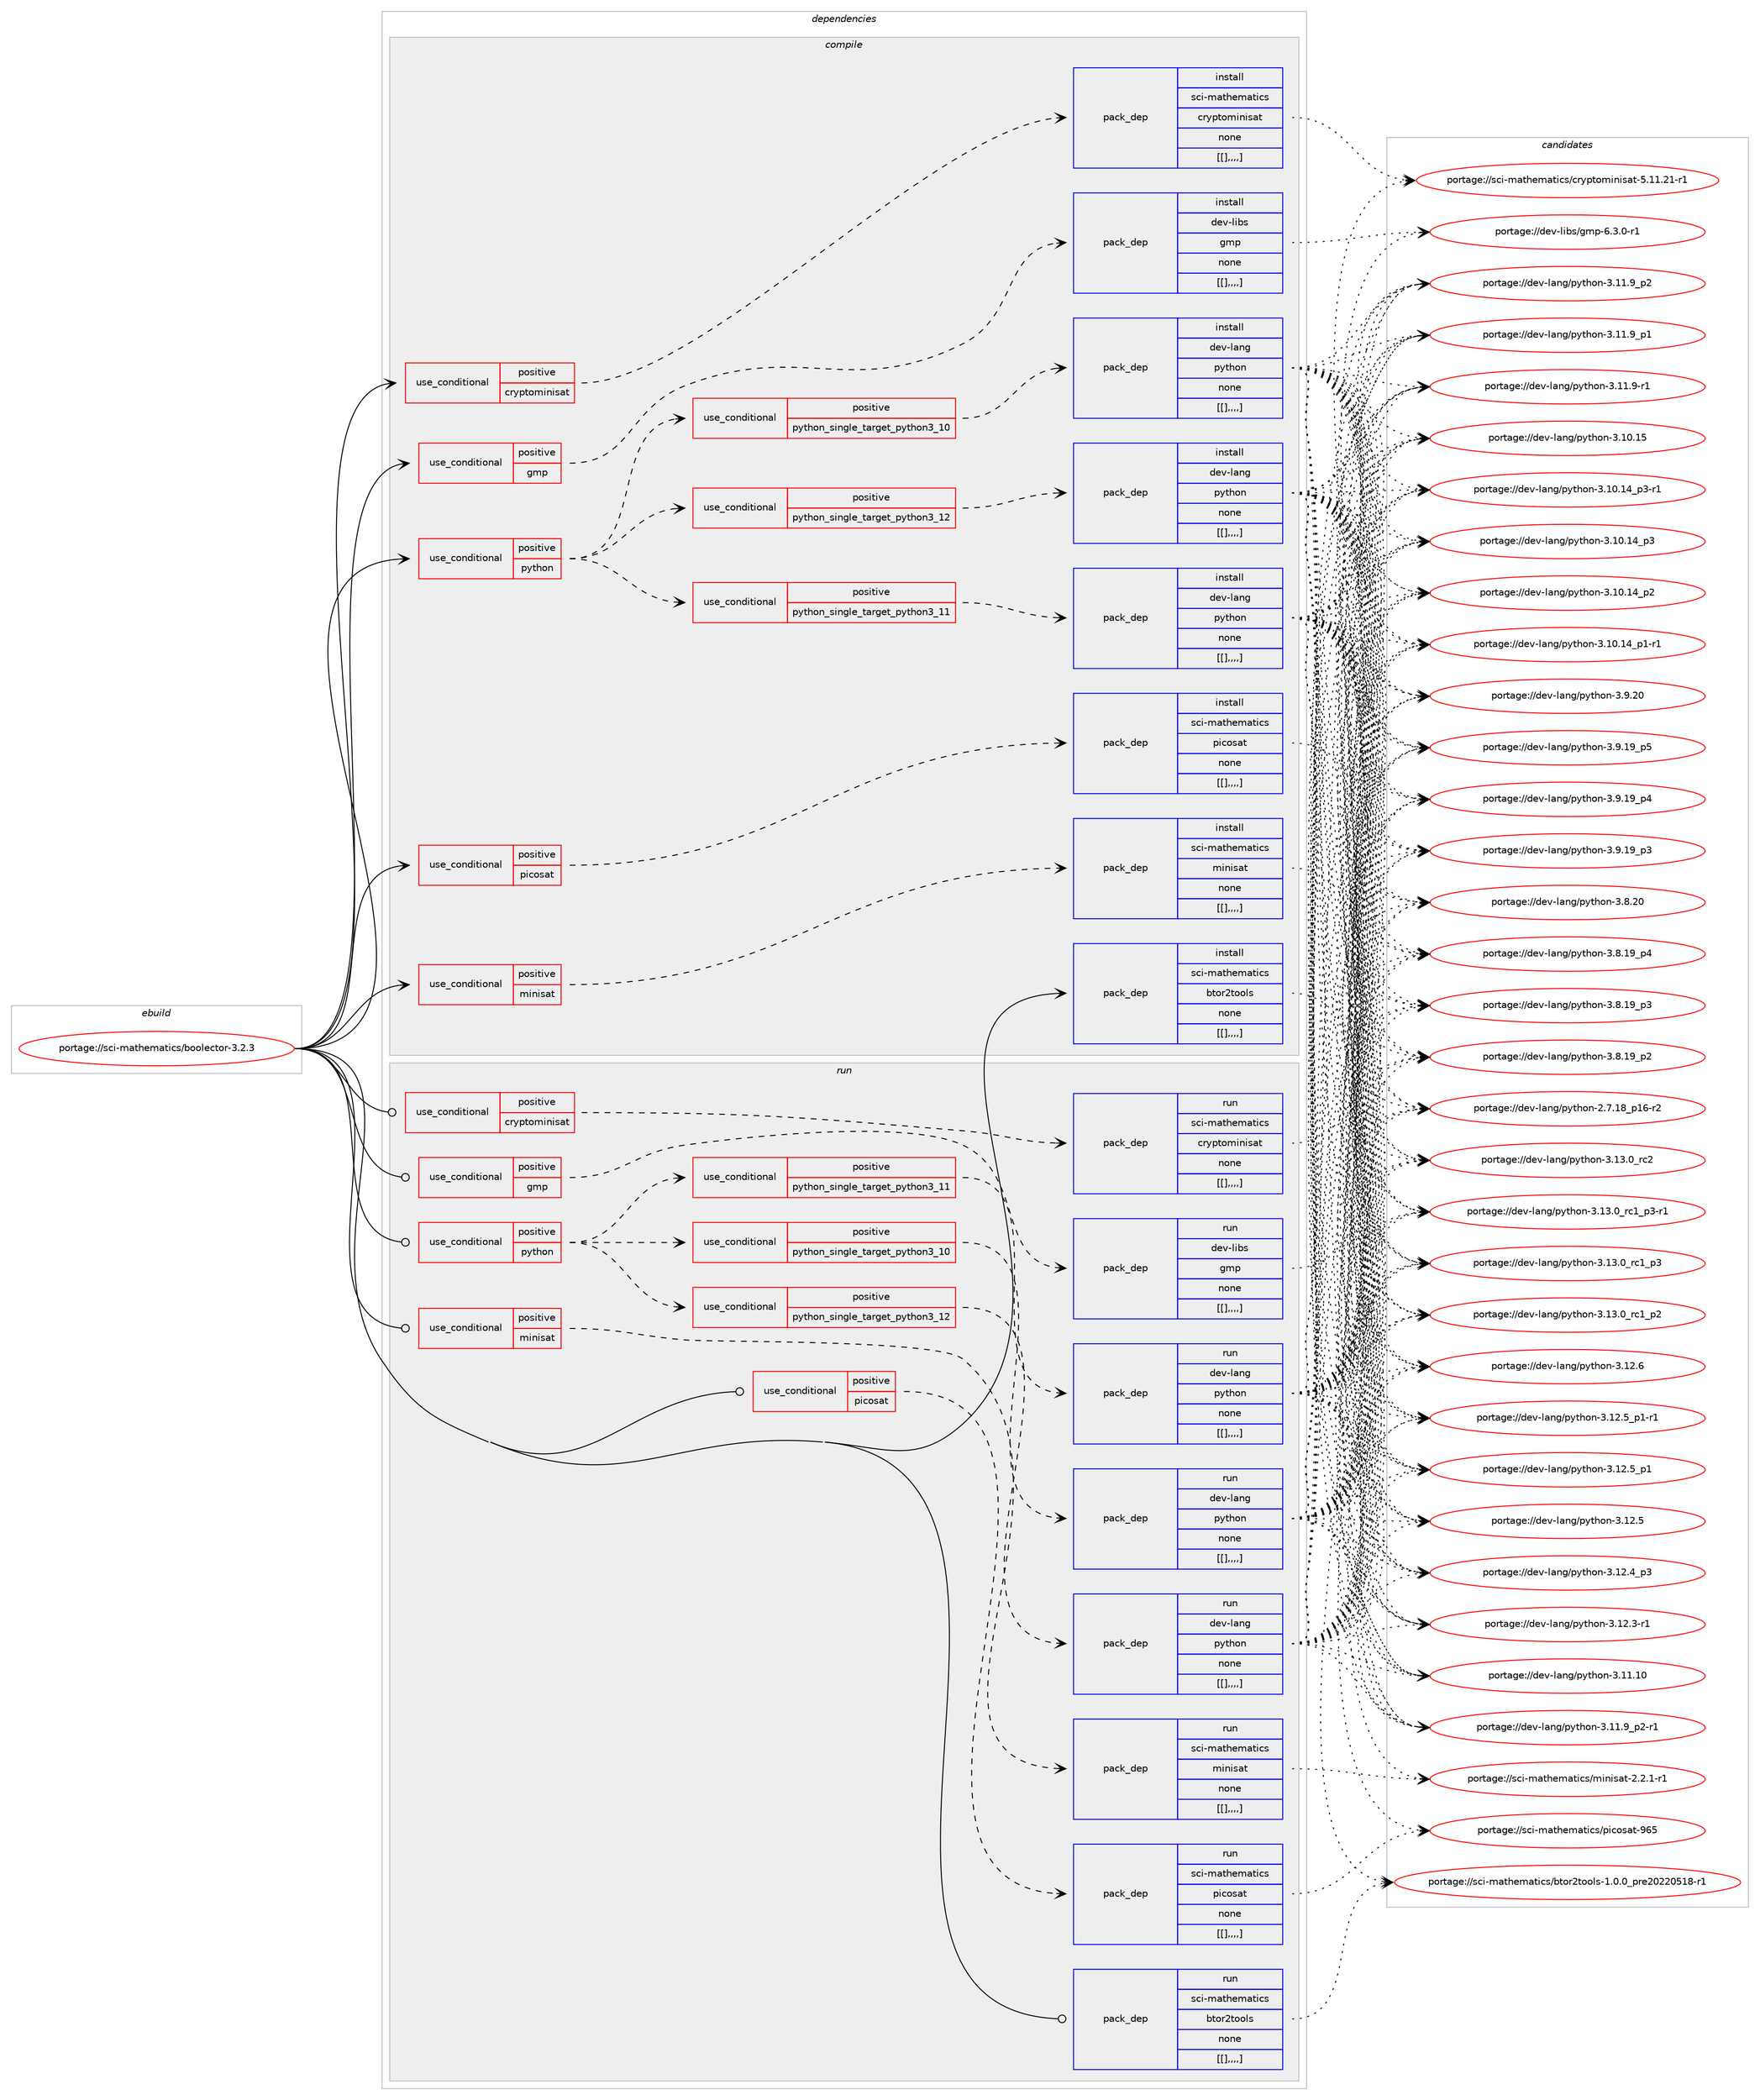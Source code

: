 digraph prolog {

# *************
# Graph options
# *************

newrank=true;
concentrate=true;
compound=true;
graph [rankdir=LR,fontname=Helvetica,fontsize=10,ranksep=1.5];#, ranksep=2.5, nodesep=0.2];
edge  [arrowhead=vee];
node  [fontname=Helvetica,fontsize=10];

# **********
# The ebuild
# **********

subgraph cluster_leftcol {
color=gray;
label=<<i>ebuild</i>>;
id [label="portage://sci-mathematics/boolector-3.2.3", color=red, width=4, href="../sci-mathematics/boolector-3.2.3.svg"];
}

# ****************
# The dependencies
# ****************

subgraph cluster_midcol {
color=gray;
label=<<i>dependencies</i>>;
subgraph cluster_compile {
fillcolor="#eeeeee";
style=filled;
label=<<i>compile</i>>;
subgraph cond112035 {
dependency423517 [label=<<TABLE BORDER="0" CELLBORDER="1" CELLSPACING="0" CELLPADDING="4"><TR><TD ROWSPAN="3" CELLPADDING="10">use_conditional</TD></TR><TR><TD>positive</TD></TR><TR><TD>cryptominisat</TD></TR></TABLE>>, shape=none, color=red];
subgraph pack308474 {
dependency423518 [label=<<TABLE BORDER="0" CELLBORDER="1" CELLSPACING="0" CELLPADDING="4" WIDTH="220"><TR><TD ROWSPAN="6" CELLPADDING="30">pack_dep</TD></TR><TR><TD WIDTH="110">install</TD></TR><TR><TD>sci-mathematics</TD></TR><TR><TD>cryptominisat</TD></TR><TR><TD>none</TD></TR><TR><TD>[[],,,,]</TD></TR></TABLE>>, shape=none, color=blue];
}
dependency423517:e -> dependency423518:w [weight=20,style="dashed",arrowhead="vee"];
}
id:e -> dependency423517:w [weight=20,style="solid",arrowhead="vee"];
subgraph cond112036 {
dependency423519 [label=<<TABLE BORDER="0" CELLBORDER="1" CELLSPACING="0" CELLPADDING="4"><TR><TD ROWSPAN="3" CELLPADDING="10">use_conditional</TD></TR><TR><TD>positive</TD></TR><TR><TD>gmp</TD></TR></TABLE>>, shape=none, color=red];
subgraph pack308475 {
dependency423520 [label=<<TABLE BORDER="0" CELLBORDER="1" CELLSPACING="0" CELLPADDING="4" WIDTH="220"><TR><TD ROWSPAN="6" CELLPADDING="30">pack_dep</TD></TR><TR><TD WIDTH="110">install</TD></TR><TR><TD>dev-libs</TD></TR><TR><TD>gmp</TD></TR><TR><TD>none</TD></TR><TR><TD>[[],,,,]</TD></TR></TABLE>>, shape=none, color=blue];
}
dependency423519:e -> dependency423520:w [weight=20,style="dashed",arrowhead="vee"];
}
id:e -> dependency423519:w [weight=20,style="solid",arrowhead="vee"];
subgraph cond112037 {
dependency423521 [label=<<TABLE BORDER="0" CELLBORDER="1" CELLSPACING="0" CELLPADDING="4"><TR><TD ROWSPAN="3" CELLPADDING="10">use_conditional</TD></TR><TR><TD>positive</TD></TR><TR><TD>minisat</TD></TR></TABLE>>, shape=none, color=red];
subgraph pack308476 {
dependency423522 [label=<<TABLE BORDER="0" CELLBORDER="1" CELLSPACING="0" CELLPADDING="4" WIDTH="220"><TR><TD ROWSPAN="6" CELLPADDING="30">pack_dep</TD></TR><TR><TD WIDTH="110">install</TD></TR><TR><TD>sci-mathematics</TD></TR><TR><TD>minisat</TD></TR><TR><TD>none</TD></TR><TR><TD>[[],,,,]</TD></TR></TABLE>>, shape=none, color=blue];
}
dependency423521:e -> dependency423522:w [weight=20,style="dashed",arrowhead="vee"];
}
id:e -> dependency423521:w [weight=20,style="solid",arrowhead="vee"];
subgraph cond112038 {
dependency423523 [label=<<TABLE BORDER="0" CELLBORDER="1" CELLSPACING="0" CELLPADDING="4"><TR><TD ROWSPAN="3" CELLPADDING="10">use_conditional</TD></TR><TR><TD>positive</TD></TR><TR><TD>picosat</TD></TR></TABLE>>, shape=none, color=red];
subgraph pack308477 {
dependency423524 [label=<<TABLE BORDER="0" CELLBORDER="1" CELLSPACING="0" CELLPADDING="4" WIDTH="220"><TR><TD ROWSPAN="6" CELLPADDING="30">pack_dep</TD></TR><TR><TD WIDTH="110">install</TD></TR><TR><TD>sci-mathematics</TD></TR><TR><TD>picosat</TD></TR><TR><TD>none</TD></TR><TR><TD>[[],,,,]</TD></TR></TABLE>>, shape=none, color=blue];
}
dependency423523:e -> dependency423524:w [weight=20,style="dashed",arrowhead="vee"];
}
id:e -> dependency423523:w [weight=20,style="solid",arrowhead="vee"];
subgraph cond112039 {
dependency423525 [label=<<TABLE BORDER="0" CELLBORDER="1" CELLSPACING="0" CELLPADDING="4"><TR><TD ROWSPAN="3" CELLPADDING="10">use_conditional</TD></TR><TR><TD>positive</TD></TR><TR><TD>python</TD></TR></TABLE>>, shape=none, color=red];
subgraph cond112040 {
dependency423526 [label=<<TABLE BORDER="0" CELLBORDER="1" CELLSPACING="0" CELLPADDING="4"><TR><TD ROWSPAN="3" CELLPADDING="10">use_conditional</TD></TR><TR><TD>positive</TD></TR><TR><TD>python_single_target_python3_10</TD></TR></TABLE>>, shape=none, color=red];
subgraph pack308478 {
dependency423527 [label=<<TABLE BORDER="0" CELLBORDER="1" CELLSPACING="0" CELLPADDING="4" WIDTH="220"><TR><TD ROWSPAN="6" CELLPADDING="30">pack_dep</TD></TR><TR><TD WIDTH="110">install</TD></TR><TR><TD>dev-lang</TD></TR><TR><TD>python</TD></TR><TR><TD>none</TD></TR><TR><TD>[[],,,,]</TD></TR></TABLE>>, shape=none, color=blue];
}
dependency423526:e -> dependency423527:w [weight=20,style="dashed",arrowhead="vee"];
}
dependency423525:e -> dependency423526:w [weight=20,style="dashed",arrowhead="vee"];
subgraph cond112041 {
dependency423528 [label=<<TABLE BORDER="0" CELLBORDER="1" CELLSPACING="0" CELLPADDING="4"><TR><TD ROWSPAN="3" CELLPADDING="10">use_conditional</TD></TR><TR><TD>positive</TD></TR><TR><TD>python_single_target_python3_11</TD></TR></TABLE>>, shape=none, color=red];
subgraph pack308479 {
dependency423529 [label=<<TABLE BORDER="0" CELLBORDER="1" CELLSPACING="0" CELLPADDING="4" WIDTH="220"><TR><TD ROWSPAN="6" CELLPADDING="30">pack_dep</TD></TR><TR><TD WIDTH="110">install</TD></TR><TR><TD>dev-lang</TD></TR><TR><TD>python</TD></TR><TR><TD>none</TD></TR><TR><TD>[[],,,,]</TD></TR></TABLE>>, shape=none, color=blue];
}
dependency423528:e -> dependency423529:w [weight=20,style="dashed",arrowhead="vee"];
}
dependency423525:e -> dependency423528:w [weight=20,style="dashed",arrowhead="vee"];
subgraph cond112042 {
dependency423530 [label=<<TABLE BORDER="0" CELLBORDER="1" CELLSPACING="0" CELLPADDING="4"><TR><TD ROWSPAN="3" CELLPADDING="10">use_conditional</TD></TR><TR><TD>positive</TD></TR><TR><TD>python_single_target_python3_12</TD></TR></TABLE>>, shape=none, color=red];
subgraph pack308480 {
dependency423531 [label=<<TABLE BORDER="0" CELLBORDER="1" CELLSPACING="0" CELLPADDING="4" WIDTH="220"><TR><TD ROWSPAN="6" CELLPADDING="30">pack_dep</TD></TR><TR><TD WIDTH="110">install</TD></TR><TR><TD>dev-lang</TD></TR><TR><TD>python</TD></TR><TR><TD>none</TD></TR><TR><TD>[[],,,,]</TD></TR></TABLE>>, shape=none, color=blue];
}
dependency423530:e -> dependency423531:w [weight=20,style="dashed",arrowhead="vee"];
}
dependency423525:e -> dependency423530:w [weight=20,style="dashed",arrowhead="vee"];
}
id:e -> dependency423525:w [weight=20,style="solid",arrowhead="vee"];
subgraph pack308481 {
dependency423532 [label=<<TABLE BORDER="0" CELLBORDER="1" CELLSPACING="0" CELLPADDING="4" WIDTH="220"><TR><TD ROWSPAN="6" CELLPADDING="30">pack_dep</TD></TR><TR><TD WIDTH="110">install</TD></TR><TR><TD>sci-mathematics</TD></TR><TR><TD>btor2tools</TD></TR><TR><TD>none</TD></TR><TR><TD>[[],,,,]</TD></TR></TABLE>>, shape=none, color=blue];
}
id:e -> dependency423532:w [weight=20,style="solid",arrowhead="vee"];
}
subgraph cluster_compileandrun {
fillcolor="#eeeeee";
style=filled;
label=<<i>compile and run</i>>;
}
subgraph cluster_run {
fillcolor="#eeeeee";
style=filled;
label=<<i>run</i>>;
subgraph cond112043 {
dependency423533 [label=<<TABLE BORDER="0" CELLBORDER="1" CELLSPACING="0" CELLPADDING="4"><TR><TD ROWSPAN="3" CELLPADDING="10">use_conditional</TD></TR><TR><TD>positive</TD></TR><TR><TD>cryptominisat</TD></TR></TABLE>>, shape=none, color=red];
subgraph pack308482 {
dependency423534 [label=<<TABLE BORDER="0" CELLBORDER="1" CELLSPACING="0" CELLPADDING="4" WIDTH="220"><TR><TD ROWSPAN="6" CELLPADDING="30">pack_dep</TD></TR><TR><TD WIDTH="110">run</TD></TR><TR><TD>sci-mathematics</TD></TR><TR><TD>cryptominisat</TD></TR><TR><TD>none</TD></TR><TR><TD>[[],,,,]</TD></TR></TABLE>>, shape=none, color=blue];
}
dependency423533:e -> dependency423534:w [weight=20,style="dashed",arrowhead="vee"];
}
id:e -> dependency423533:w [weight=20,style="solid",arrowhead="odot"];
subgraph cond112044 {
dependency423535 [label=<<TABLE BORDER="0" CELLBORDER="1" CELLSPACING="0" CELLPADDING="4"><TR><TD ROWSPAN="3" CELLPADDING="10">use_conditional</TD></TR><TR><TD>positive</TD></TR><TR><TD>gmp</TD></TR></TABLE>>, shape=none, color=red];
subgraph pack308483 {
dependency423536 [label=<<TABLE BORDER="0" CELLBORDER="1" CELLSPACING="0" CELLPADDING="4" WIDTH="220"><TR><TD ROWSPAN="6" CELLPADDING="30">pack_dep</TD></TR><TR><TD WIDTH="110">run</TD></TR><TR><TD>dev-libs</TD></TR><TR><TD>gmp</TD></TR><TR><TD>none</TD></TR><TR><TD>[[],,,,]</TD></TR></TABLE>>, shape=none, color=blue];
}
dependency423535:e -> dependency423536:w [weight=20,style="dashed",arrowhead="vee"];
}
id:e -> dependency423535:w [weight=20,style="solid",arrowhead="odot"];
subgraph cond112045 {
dependency423537 [label=<<TABLE BORDER="0" CELLBORDER="1" CELLSPACING="0" CELLPADDING="4"><TR><TD ROWSPAN="3" CELLPADDING="10">use_conditional</TD></TR><TR><TD>positive</TD></TR><TR><TD>minisat</TD></TR></TABLE>>, shape=none, color=red];
subgraph pack308484 {
dependency423538 [label=<<TABLE BORDER="0" CELLBORDER="1" CELLSPACING="0" CELLPADDING="4" WIDTH="220"><TR><TD ROWSPAN="6" CELLPADDING="30">pack_dep</TD></TR><TR><TD WIDTH="110">run</TD></TR><TR><TD>sci-mathematics</TD></TR><TR><TD>minisat</TD></TR><TR><TD>none</TD></TR><TR><TD>[[],,,,]</TD></TR></TABLE>>, shape=none, color=blue];
}
dependency423537:e -> dependency423538:w [weight=20,style="dashed",arrowhead="vee"];
}
id:e -> dependency423537:w [weight=20,style="solid",arrowhead="odot"];
subgraph cond112046 {
dependency423539 [label=<<TABLE BORDER="0" CELLBORDER="1" CELLSPACING="0" CELLPADDING="4"><TR><TD ROWSPAN="3" CELLPADDING="10">use_conditional</TD></TR><TR><TD>positive</TD></TR><TR><TD>picosat</TD></TR></TABLE>>, shape=none, color=red];
subgraph pack308485 {
dependency423540 [label=<<TABLE BORDER="0" CELLBORDER="1" CELLSPACING="0" CELLPADDING="4" WIDTH="220"><TR><TD ROWSPAN="6" CELLPADDING="30">pack_dep</TD></TR><TR><TD WIDTH="110">run</TD></TR><TR><TD>sci-mathematics</TD></TR><TR><TD>picosat</TD></TR><TR><TD>none</TD></TR><TR><TD>[[],,,,]</TD></TR></TABLE>>, shape=none, color=blue];
}
dependency423539:e -> dependency423540:w [weight=20,style="dashed",arrowhead="vee"];
}
id:e -> dependency423539:w [weight=20,style="solid",arrowhead="odot"];
subgraph cond112047 {
dependency423541 [label=<<TABLE BORDER="0" CELLBORDER="1" CELLSPACING="0" CELLPADDING="4"><TR><TD ROWSPAN="3" CELLPADDING="10">use_conditional</TD></TR><TR><TD>positive</TD></TR><TR><TD>python</TD></TR></TABLE>>, shape=none, color=red];
subgraph cond112048 {
dependency423542 [label=<<TABLE BORDER="0" CELLBORDER="1" CELLSPACING="0" CELLPADDING="4"><TR><TD ROWSPAN="3" CELLPADDING="10">use_conditional</TD></TR><TR><TD>positive</TD></TR><TR><TD>python_single_target_python3_10</TD></TR></TABLE>>, shape=none, color=red];
subgraph pack308486 {
dependency423543 [label=<<TABLE BORDER="0" CELLBORDER="1" CELLSPACING="0" CELLPADDING="4" WIDTH="220"><TR><TD ROWSPAN="6" CELLPADDING="30">pack_dep</TD></TR><TR><TD WIDTH="110">run</TD></TR><TR><TD>dev-lang</TD></TR><TR><TD>python</TD></TR><TR><TD>none</TD></TR><TR><TD>[[],,,,]</TD></TR></TABLE>>, shape=none, color=blue];
}
dependency423542:e -> dependency423543:w [weight=20,style="dashed",arrowhead="vee"];
}
dependency423541:e -> dependency423542:w [weight=20,style="dashed",arrowhead="vee"];
subgraph cond112049 {
dependency423544 [label=<<TABLE BORDER="0" CELLBORDER="1" CELLSPACING="0" CELLPADDING="4"><TR><TD ROWSPAN="3" CELLPADDING="10">use_conditional</TD></TR><TR><TD>positive</TD></TR><TR><TD>python_single_target_python3_11</TD></TR></TABLE>>, shape=none, color=red];
subgraph pack308487 {
dependency423545 [label=<<TABLE BORDER="0" CELLBORDER="1" CELLSPACING="0" CELLPADDING="4" WIDTH="220"><TR><TD ROWSPAN="6" CELLPADDING="30">pack_dep</TD></TR><TR><TD WIDTH="110">run</TD></TR><TR><TD>dev-lang</TD></TR><TR><TD>python</TD></TR><TR><TD>none</TD></TR><TR><TD>[[],,,,]</TD></TR></TABLE>>, shape=none, color=blue];
}
dependency423544:e -> dependency423545:w [weight=20,style="dashed",arrowhead="vee"];
}
dependency423541:e -> dependency423544:w [weight=20,style="dashed",arrowhead="vee"];
subgraph cond112050 {
dependency423546 [label=<<TABLE BORDER="0" CELLBORDER="1" CELLSPACING="0" CELLPADDING="4"><TR><TD ROWSPAN="3" CELLPADDING="10">use_conditional</TD></TR><TR><TD>positive</TD></TR><TR><TD>python_single_target_python3_12</TD></TR></TABLE>>, shape=none, color=red];
subgraph pack308488 {
dependency423547 [label=<<TABLE BORDER="0" CELLBORDER="1" CELLSPACING="0" CELLPADDING="4" WIDTH="220"><TR><TD ROWSPAN="6" CELLPADDING="30">pack_dep</TD></TR><TR><TD WIDTH="110">run</TD></TR><TR><TD>dev-lang</TD></TR><TR><TD>python</TD></TR><TR><TD>none</TD></TR><TR><TD>[[],,,,]</TD></TR></TABLE>>, shape=none, color=blue];
}
dependency423546:e -> dependency423547:w [weight=20,style="dashed",arrowhead="vee"];
}
dependency423541:e -> dependency423546:w [weight=20,style="dashed",arrowhead="vee"];
}
id:e -> dependency423541:w [weight=20,style="solid",arrowhead="odot"];
subgraph pack308489 {
dependency423548 [label=<<TABLE BORDER="0" CELLBORDER="1" CELLSPACING="0" CELLPADDING="4" WIDTH="220"><TR><TD ROWSPAN="6" CELLPADDING="30">pack_dep</TD></TR><TR><TD WIDTH="110">run</TD></TR><TR><TD>sci-mathematics</TD></TR><TR><TD>btor2tools</TD></TR><TR><TD>none</TD></TR><TR><TD>[[],,,,]</TD></TR></TABLE>>, shape=none, color=blue];
}
id:e -> dependency423548:w [weight=20,style="solid",arrowhead="odot"];
}
}

# **************
# The candidates
# **************

subgraph cluster_choices {
rank=same;
color=gray;
label=<<i>candidates</i>>;

subgraph choice308474 {
color=black;
nodesep=1;
choice115991054510997116104101109971161059911547991141211121161111091051101051159711645534649494650494511449 [label="portage://sci-mathematics/cryptominisat-5.11.21-r1", color=red, width=4,href="../sci-mathematics/cryptominisat-5.11.21-r1.svg"];
dependency423518:e -> choice115991054510997116104101109971161059911547991141211121161111091051101051159711645534649494650494511449:w [style=dotted,weight="100"];
}
subgraph choice308475 {
color=black;
nodesep=1;
choice1001011184510810598115471031091124554465146484511449 [label="portage://dev-libs/gmp-6.3.0-r1", color=red, width=4,href="../dev-libs/gmp-6.3.0-r1.svg"];
dependency423520:e -> choice1001011184510810598115471031091124554465146484511449:w [style=dotted,weight="100"];
}
subgraph choice308476 {
color=black;
nodesep=1;
choice115991054510997116104101109971161059911547109105110105115971164550465046494511449 [label="portage://sci-mathematics/minisat-2.2.1-r1", color=red, width=4,href="../sci-mathematics/minisat-2.2.1-r1.svg"];
dependency423522:e -> choice115991054510997116104101109971161059911547109105110105115971164550465046494511449:w [style=dotted,weight="100"];
}
subgraph choice308477 {
color=black;
nodesep=1;
choice115991054510997116104101109971161059911547112105991111159711645575453 [label="portage://sci-mathematics/picosat-965", color=red, width=4,href="../sci-mathematics/picosat-965.svg"];
dependency423524:e -> choice115991054510997116104101109971161059911547112105991111159711645575453:w [style=dotted,weight="100"];
}
subgraph choice308478 {
color=black;
nodesep=1;
choice10010111845108971101034711212111610411111045514649514648951149950 [label="portage://dev-lang/python-3.13.0_rc2", color=red, width=4,href="../dev-lang/python-3.13.0_rc2.svg"];
choice1001011184510897110103471121211161041111104551464951464895114994995112514511449 [label="portage://dev-lang/python-3.13.0_rc1_p3-r1", color=red, width=4,href="../dev-lang/python-3.13.0_rc1_p3-r1.svg"];
choice100101118451089711010347112121116104111110455146495146489511499499511251 [label="portage://dev-lang/python-3.13.0_rc1_p3", color=red, width=4,href="../dev-lang/python-3.13.0_rc1_p3.svg"];
choice100101118451089711010347112121116104111110455146495146489511499499511250 [label="portage://dev-lang/python-3.13.0_rc1_p2", color=red, width=4,href="../dev-lang/python-3.13.0_rc1_p2.svg"];
choice10010111845108971101034711212111610411111045514649504654 [label="portage://dev-lang/python-3.12.6", color=red, width=4,href="../dev-lang/python-3.12.6.svg"];
choice1001011184510897110103471121211161041111104551464950465395112494511449 [label="portage://dev-lang/python-3.12.5_p1-r1", color=red, width=4,href="../dev-lang/python-3.12.5_p1-r1.svg"];
choice100101118451089711010347112121116104111110455146495046539511249 [label="portage://dev-lang/python-3.12.5_p1", color=red, width=4,href="../dev-lang/python-3.12.5_p1.svg"];
choice10010111845108971101034711212111610411111045514649504653 [label="portage://dev-lang/python-3.12.5", color=red, width=4,href="../dev-lang/python-3.12.5.svg"];
choice100101118451089711010347112121116104111110455146495046529511251 [label="portage://dev-lang/python-3.12.4_p3", color=red, width=4,href="../dev-lang/python-3.12.4_p3.svg"];
choice100101118451089711010347112121116104111110455146495046514511449 [label="portage://dev-lang/python-3.12.3-r1", color=red, width=4,href="../dev-lang/python-3.12.3-r1.svg"];
choice1001011184510897110103471121211161041111104551464949464948 [label="portage://dev-lang/python-3.11.10", color=red, width=4,href="../dev-lang/python-3.11.10.svg"];
choice1001011184510897110103471121211161041111104551464949465795112504511449 [label="portage://dev-lang/python-3.11.9_p2-r1", color=red, width=4,href="../dev-lang/python-3.11.9_p2-r1.svg"];
choice100101118451089711010347112121116104111110455146494946579511250 [label="portage://dev-lang/python-3.11.9_p2", color=red, width=4,href="../dev-lang/python-3.11.9_p2.svg"];
choice100101118451089711010347112121116104111110455146494946579511249 [label="portage://dev-lang/python-3.11.9_p1", color=red, width=4,href="../dev-lang/python-3.11.9_p1.svg"];
choice100101118451089711010347112121116104111110455146494946574511449 [label="portage://dev-lang/python-3.11.9-r1", color=red, width=4,href="../dev-lang/python-3.11.9-r1.svg"];
choice1001011184510897110103471121211161041111104551464948464953 [label="portage://dev-lang/python-3.10.15", color=red, width=4,href="../dev-lang/python-3.10.15.svg"];
choice100101118451089711010347112121116104111110455146494846495295112514511449 [label="portage://dev-lang/python-3.10.14_p3-r1", color=red, width=4,href="../dev-lang/python-3.10.14_p3-r1.svg"];
choice10010111845108971101034711212111610411111045514649484649529511251 [label="portage://dev-lang/python-3.10.14_p3", color=red, width=4,href="../dev-lang/python-3.10.14_p3.svg"];
choice10010111845108971101034711212111610411111045514649484649529511250 [label="portage://dev-lang/python-3.10.14_p2", color=red, width=4,href="../dev-lang/python-3.10.14_p2.svg"];
choice100101118451089711010347112121116104111110455146494846495295112494511449 [label="portage://dev-lang/python-3.10.14_p1-r1", color=red, width=4,href="../dev-lang/python-3.10.14_p1-r1.svg"];
choice10010111845108971101034711212111610411111045514657465048 [label="portage://dev-lang/python-3.9.20", color=red, width=4,href="../dev-lang/python-3.9.20.svg"];
choice100101118451089711010347112121116104111110455146574649579511253 [label="portage://dev-lang/python-3.9.19_p5", color=red, width=4,href="../dev-lang/python-3.9.19_p5.svg"];
choice100101118451089711010347112121116104111110455146574649579511252 [label="portage://dev-lang/python-3.9.19_p4", color=red, width=4,href="../dev-lang/python-3.9.19_p4.svg"];
choice100101118451089711010347112121116104111110455146574649579511251 [label="portage://dev-lang/python-3.9.19_p3", color=red, width=4,href="../dev-lang/python-3.9.19_p3.svg"];
choice10010111845108971101034711212111610411111045514656465048 [label="portage://dev-lang/python-3.8.20", color=red, width=4,href="../dev-lang/python-3.8.20.svg"];
choice100101118451089711010347112121116104111110455146564649579511252 [label="portage://dev-lang/python-3.8.19_p4", color=red, width=4,href="../dev-lang/python-3.8.19_p4.svg"];
choice100101118451089711010347112121116104111110455146564649579511251 [label="portage://dev-lang/python-3.8.19_p3", color=red, width=4,href="../dev-lang/python-3.8.19_p3.svg"];
choice100101118451089711010347112121116104111110455146564649579511250 [label="portage://dev-lang/python-3.8.19_p2", color=red, width=4,href="../dev-lang/python-3.8.19_p2.svg"];
choice100101118451089711010347112121116104111110455046554649569511249544511450 [label="portage://dev-lang/python-2.7.18_p16-r2", color=red, width=4,href="../dev-lang/python-2.7.18_p16-r2.svg"];
dependency423527:e -> choice10010111845108971101034711212111610411111045514649514648951149950:w [style=dotted,weight="100"];
dependency423527:e -> choice1001011184510897110103471121211161041111104551464951464895114994995112514511449:w [style=dotted,weight="100"];
dependency423527:e -> choice100101118451089711010347112121116104111110455146495146489511499499511251:w [style=dotted,weight="100"];
dependency423527:e -> choice100101118451089711010347112121116104111110455146495146489511499499511250:w [style=dotted,weight="100"];
dependency423527:e -> choice10010111845108971101034711212111610411111045514649504654:w [style=dotted,weight="100"];
dependency423527:e -> choice1001011184510897110103471121211161041111104551464950465395112494511449:w [style=dotted,weight="100"];
dependency423527:e -> choice100101118451089711010347112121116104111110455146495046539511249:w [style=dotted,weight="100"];
dependency423527:e -> choice10010111845108971101034711212111610411111045514649504653:w [style=dotted,weight="100"];
dependency423527:e -> choice100101118451089711010347112121116104111110455146495046529511251:w [style=dotted,weight="100"];
dependency423527:e -> choice100101118451089711010347112121116104111110455146495046514511449:w [style=dotted,weight="100"];
dependency423527:e -> choice1001011184510897110103471121211161041111104551464949464948:w [style=dotted,weight="100"];
dependency423527:e -> choice1001011184510897110103471121211161041111104551464949465795112504511449:w [style=dotted,weight="100"];
dependency423527:e -> choice100101118451089711010347112121116104111110455146494946579511250:w [style=dotted,weight="100"];
dependency423527:e -> choice100101118451089711010347112121116104111110455146494946579511249:w [style=dotted,weight="100"];
dependency423527:e -> choice100101118451089711010347112121116104111110455146494946574511449:w [style=dotted,weight="100"];
dependency423527:e -> choice1001011184510897110103471121211161041111104551464948464953:w [style=dotted,weight="100"];
dependency423527:e -> choice100101118451089711010347112121116104111110455146494846495295112514511449:w [style=dotted,weight="100"];
dependency423527:e -> choice10010111845108971101034711212111610411111045514649484649529511251:w [style=dotted,weight="100"];
dependency423527:e -> choice10010111845108971101034711212111610411111045514649484649529511250:w [style=dotted,weight="100"];
dependency423527:e -> choice100101118451089711010347112121116104111110455146494846495295112494511449:w [style=dotted,weight="100"];
dependency423527:e -> choice10010111845108971101034711212111610411111045514657465048:w [style=dotted,weight="100"];
dependency423527:e -> choice100101118451089711010347112121116104111110455146574649579511253:w [style=dotted,weight="100"];
dependency423527:e -> choice100101118451089711010347112121116104111110455146574649579511252:w [style=dotted,weight="100"];
dependency423527:e -> choice100101118451089711010347112121116104111110455146574649579511251:w [style=dotted,weight="100"];
dependency423527:e -> choice10010111845108971101034711212111610411111045514656465048:w [style=dotted,weight="100"];
dependency423527:e -> choice100101118451089711010347112121116104111110455146564649579511252:w [style=dotted,weight="100"];
dependency423527:e -> choice100101118451089711010347112121116104111110455146564649579511251:w [style=dotted,weight="100"];
dependency423527:e -> choice100101118451089711010347112121116104111110455146564649579511250:w [style=dotted,weight="100"];
dependency423527:e -> choice100101118451089711010347112121116104111110455046554649569511249544511450:w [style=dotted,weight="100"];
}
subgraph choice308479 {
color=black;
nodesep=1;
choice10010111845108971101034711212111610411111045514649514648951149950 [label="portage://dev-lang/python-3.13.0_rc2", color=red, width=4,href="../dev-lang/python-3.13.0_rc2.svg"];
choice1001011184510897110103471121211161041111104551464951464895114994995112514511449 [label="portage://dev-lang/python-3.13.0_rc1_p3-r1", color=red, width=4,href="../dev-lang/python-3.13.0_rc1_p3-r1.svg"];
choice100101118451089711010347112121116104111110455146495146489511499499511251 [label="portage://dev-lang/python-3.13.0_rc1_p3", color=red, width=4,href="../dev-lang/python-3.13.0_rc1_p3.svg"];
choice100101118451089711010347112121116104111110455146495146489511499499511250 [label="portage://dev-lang/python-3.13.0_rc1_p2", color=red, width=4,href="../dev-lang/python-3.13.0_rc1_p2.svg"];
choice10010111845108971101034711212111610411111045514649504654 [label="portage://dev-lang/python-3.12.6", color=red, width=4,href="../dev-lang/python-3.12.6.svg"];
choice1001011184510897110103471121211161041111104551464950465395112494511449 [label="portage://dev-lang/python-3.12.5_p1-r1", color=red, width=4,href="../dev-lang/python-3.12.5_p1-r1.svg"];
choice100101118451089711010347112121116104111110455146495046539511249 [label="portage://dev-lang/python-3.12.5_p1", color=red, width=4,href="../dev-lang/python-3.12.5_p1.svg"];
choice10010111845108971101034711212111610411111045514649504653 [label="portage://dev-lang/python-3.12.5", color=red, width=4,href="../dev-lang/python-3.12.5.svg"];
choice100101118451089711010347112121116104111110455146495046529511251 [label="portage://dev-lang/python-3.12.4_p3", color=red, width=4,href="../dev-lang/python-3.12.4_p3.svg"];
choice100101118451089711010347112121116104111110455146495046514511449 [label="portage://dev-lang/python-3.12.3-r1", color=red, width=4,href="../dev-lang/python-3.12.3-r1.svg"];
choice1001011184510897110103471121211161041111104551464949464948 [label="portage://dev-lang/python-3.11.10", color=red, width=4,href="../dev-lang/python-3.11.10.svg"];
choice1001011184510897110103471121211161041111104551464949465795112504511449 [label="portage://dev-lang/python-3.11.9_p2-r1", color=red, width=4,href="../dev-lang/python-3.11.9_p2-r1.svg"];
choice100101118451089711010347112121116104111110455146494946579511250 [label="portage://dev-lang/python-3.11.9_p2", color=red, width=4,href="../dev-lang/python-3.11.9_p2.svg"];
choice100101118451089711010347112121116104111110455146494946579511249 [label="portage://dev-lang/python-3.11.9_p1", color=red, width=4,href="../dev-lang/python-3.11.9_p1.svg"];
choice100101118451089711010347112121116104111110455146494946574511449 [label="portage://dev-lang/python-3.11.9-r1", color=red, width=4,href="../dev-lang/python-3.11.9-r1.svg"];
choice1001011184510897110103471121211161041111104551464948464953 [label="portage://dev-lang/python-3.10.15", color=red, width=4,href="../dev-lang/python-3.10.15.svg"];
choice100101118451089711010347112121116104111110455146494846495295112514511449 [label="portage://dev-lang/python-3.10.14_p3-r1", color=red, width=4,href="../dev-lang/python-3.10.14_p3-r1.svg"];
choice10010111845108971101034711212111610411111045514649484649529511251 [label="portage://dev-lang/python-3.10.14_p3", color=red, width=4,href="../dev-lang/python-3.10.14_p3.svg"];
choice10010111845108971101034711212111610411111045514649484649529511250 [label="portage://dev-lang/python-3.10.14_p2", color=red, width=4,href="../dev-lang/python-3.10.14_p2.svg"];
choice100101118451089711010347112121116104111110455146494846495295112494511449 [label="portage://dev-lang/python-3.10.14_p1-r1", color=red, width=4,href="../dev-lang/python-3.10.14_p1-r1.svg"];
choice10010111845108971101034711212111610411111045514657465048 [label="portage://dev-lang/python-3.9.20", color=red, width=4,href="../dev-lang/python-3.9.20.svg"];
choice100101118451089711010347112121116104111110455146574649579511253 [label="portage://dev-lang/python-3.9.19_p5", color=red, width=4,href="../dev-lang/python-3.9.19_p5.svg"];
choice100101118451089711010347112121116104111110455146574649579511252 [label="portage://dev-lang/python-3.9.19_p4", color=red, width=4,href="../dev-lang/python-3.9.19_p4.svg"];
choice100101118451089711010347112121116104111110455146574649579511251 [label="portage://dev-lang/python-3.9.19_p3", color=red, width=4,href="../dev-lang/python-3.9.19_p3.svg"];
choice10010111845108971101034711212111610411111045514656465048 [label="portage://dev-lang/python-3.8.20", color=red, width=4,href="../dev-lang/python-3.8.20.svg"];
choice100101118451089711010347112121116104111110455146564649579511252 [label="portage://dev-lang/python-3.8.19_p4", color=red, width=4,href="../dev-lang/python-3.8.19_p4.svg"];
choice100101118451089711010347112121116104111110455146564649579511251 [label="portage://dev-lang/python-3.8.19_p3", color=red, width=4,href="../dev-lang/python-3.8.19_p3.svg"];
choice100101118451089711010347112121116104111110455146564649579511250 [label="portage://dev-lang/python-3.8.19_p2", color=red, width=4,href="../dev-lang/python-3.8.19_p2.svg"];
choice100101118451089711010347112121116104111110455046554649569511249544511450 [label="portage://dev-lang/python-2.7.18_p16-r2", color=red, width=4,href="../dev-lang/python-2.7.18_p16-r2.svg"];
dependency423529:e -> choice10010111845108971101034711212111610411111045514649514648951149950:w [style=dotted,weight="100"];
dependency423529:e -> choice1001011184510897110103471121211161041111104551464951464895114994995112514511449:w [style=dotted,weight="100"];
dependency423529:e -> choice100101118451089711010347112121116104111110455146495146489511499499511251:w [style=dotted,weight="100"];
dependency423529:e -> choice100101118451089711010347112121116104111110455146495146489511499499511250:w [style=dotted,weight="100"];
dependency423529:e -> choice10010111845108971101034711212111610411111045514649504654:w [style=dotted,weight="100"];
dependency423529:e -> choice1001011184510897110103471121211161041111104551464950465395112494511449:w [style=dotted,weight="100"];
dependency423529:e -> choice100101118451089711010347112121116104111110455146495046539511249:w [style=dotted,weight="100"];
dependency423529:e -> choice10010111845108971101034711212111610411111045514649504653:w [style=dotted,weight="100"];
dependency423529:e -> choice100101118451089711010347112121116104111110455146495046529511251:w [style=dotted,weight="100"];
dependency423529:e -> choice100101118451089711010347112121116104111110455146495046514511449:w [style=dotted,weight="100"];
dependency423529:e -> choice1001011184510897110103471121211161041111104551464949464948:w [style=dotted,weight="100"];
dependency423529:e -> choice1001011184510897110103471121211161041111104551464949465795112504511449:w [style=dotted,weight="100"];
dependency423529:e -> choice100101118451089711010347112121116104111110455146494946579511250:w [style=dotted,weight="100"];
dependency423529:e -> choice100101118451089711010347112121116104111110455146494946579511249:w [style=dotted,weight="100"];
dependency423529:e -> choice100101118451089711010347112121116104111110455146494946574511449:w [style=dotted,weight="100"];
dependency423529:e -> choice1001011184510897110103471121211161041111104551464948464953:w [style=dotted,weight="100"];
dependency423529:e -> choice100101118451089711010347112121116104111110455146494846495295112514511449:w [style=dotted,weight="100"];
dependency423529:e -> choice10010111845108971101034711212111610411111045514649484649529511251:w [style=dotted,weight="100"];
dependency423529:e -> choice10010111845108971101034711212111610411111045514649484649529511250:w [style=dotted,weight="100"];
dependency423529:e -> choice100101118451089711010347112121116104111110455146494846495295112494511449:w [style=dotted,weight="100"];
dependency423529:e -> choice10010111845108971101034711212111610411111045514657465048:w [style=dotted,weight="100"];
dependency423529:e -> choice100101118451089711010347112121116104111110455146574649579511253:w [style=dotted,weight="100"];
dependency423529:e -> choice100101118451089711010347112121116104111110455146574649579511252:w [style=dotted,weight="100"];
dependency423529:e -> choice100101118451089711010347112121116104111110455146574649579511251:w [style=dotted,weight="100"];
dependency423529:e -> choice10010111845108971101034711212111610411111045514656465048:w [style=dotted,weight="100"];
dependency423529:e -> choice100101118451089711010347112121116104111110455146564649579511252:w [style=dotted,weight="100"];
dependency423529:e -> choice100101118451089711010347112121116104111110455146564649579511251:w [style=dotted,weight="100"];
dependency423529:e -> choice100101118451089711010347112121116104111110455146564649579511250:w [style=dotted,weight="100"];
dependency423529:e -> choice100101118451089711010347112121116104111110455046554649569511249544511450:w [style=dotted,weight="100"];
}
subgraph choice308480 {
color=black;
nodesep=1;
choice10010111845108971101034711212111610411111045514649514648951149950 [label="portage://dev-lang/python-3.13.0_rc2", color=red, width=4,href="../dev-lang/python-3.13.0_rc2.svg"];
choice1001011184510897110103471121211161041111104551464951464895114994995112514511449 [label="portage://dev-lang/python-3.13.0_rc1_p3-r1", color=red, width=4,href="../dev-lang/python-3.13.0_rc1_p3-r1.svg"];
choice100101118451089711010347112121116104111110455146495146489511499499511251 [label="portage://dev-lang/python-3.13.0_rc1_p3", color=red, width=4,href="../dev-lang/python-3.13.0_rc1_p3.svg"];
choice100101118451089711010347112121116104111110455146495146489511499499511250 [label="portage://dev-lang/python-3.13.0_rc1_p2", color=red, width=4,href="../dev-lang/python-3.13.0_rc1_p2.svg"];
choice10010111845108971101034711212111610411111045514649504654 [label="portage://dev-lang/python-3.12.6", color=red, width=4,href="../dev-lang/python-3.12.6.svg"];
choice1001011184510897110103471121211161041111104551464950465395112494511449 [label="portage://dev-lang/python-3.12.5_p1-r1", color=red, width=4,href="../dev-lang/python-3.12.5_p1-r1.svg"];
choice100101118451089711010347112121116104111110455146495046539511249 [label="portage://dev-lang/python-3.12.5_p1", color=red, width=4,href="../dev-lang/python-3.12.5_p1.svg"];
choice10010111845108971101034711212111610411111045514649504653 [label="portage://dev-lang/python-3.12.5", color=red, width=4,href="../dev-lang/python-3.12.5.svg"];
choice100101118451089711010347112121116104111110455146495046529511251 [label="portage://dev-lang/python-3.12.4_p3", color=red, width=4,href="../dev-lang/python-3.12.4_p3.svg"];
choice100101118451089711010347112121116104111110455146495046514511449 [label="portage://dev-lang/python-3.12.3-r1", color=red, width=4,href="../dev-lang/python-3.12.3-r1.svg"];
choice1001011184510897110103471121211161041111104551464949464948 [label="portage://dev-lang/python-3.11.10", color=red, width=4,href="../dev-lang/python-3.11.10.svg"];
choice1001011184510897110103471121211161041111104551464949465795112504511449 [label="portage://dev-lang/python-3.11.9_p2-r1", color=red, width=4,href="../dev-lang/python-3.11.9_p2-r1.svg"];
choice100101118451089711010347112121116104111110455146494946579511250 [label="portage://dev-lang/python-3.11.9_p2", color=red, width=4,href="../dev-lang/python-3.11.9_p2.svg"];
choice100101118451089711010347112121116104111110455146494946579511249 [label="portage://dev-lang/python-3.11.9_p1", color=red, width=4,href="../dev-lang/python-3.11.9_p1.svg"];
choice100101118451089711010347112121116104111110455146494946574511449 [label="portage://dev-lang/python-3.11.9-r1", color=red, width=4,href="../dev-lang/python-3.11.9-r1.svg"];
choice1001011184510897110103471121211161041111104551464948464953 [label="portage://dev-lang/python-3.10.15", color=red, width=4,href="../dev-lang/python-3.10.15.svg"];
choice100101118451089711010347112121116104111110455146494846495295112514511449 [label="portage://dev-lang/python-3.10.14_p3-r1", color=red, width=4,href="../dev-lang/python-3.10.14_p3-r1.svg"];
choice10010111845108971101034711212111610411111045514649484649529511251 [label="portage://dev-lang/python-3.10.14_p3", color=red, width=4,href="../dev-lang/python-3.10.14_p3.svg"];
choice10010111845108971101034711212111610411111045514649484649529511250 [label="portage://dev-lang/python-3.10.14_p2", color=red, width=4,href="../dev-lang/python-3.10.14_p2.svg"];
choice100101118451089711010347112121116104111110455146494846495295112494511449 [label="portage://dev-lang/python-3.10.14_p1-r1", color=red, width=4,href="../dev-lang/python-3.10.14_p1-r1.svg"];
choice10010111845108971101034711212111610411111045514657465048 [label="portage://dev-lang/python-3.9.20", color=red, width=4,href="../dev-lang/python-3.9.20.svg"];
choice100101118451089711010347112121116104111110455146574649579511253 [label="portage://dev-lang/python-3.9.19_p5", color=red, width=4,href="../dev-lang/python-3.9.19_p5.svg"];
choice100101118451089711010347112121116104111110455146574649579511252 [label="portage://dev-lang/python-3.9.19_p4", color=red, width=4,href="../dev-lang/python-3.9.19_p4.svg"];
choice100101118451089711010347112121116104111110455146574649579511251 [label="portage://dev-lang/python-3.9.19_p3", color=red, width=4,href="../dev-lang/python-3.9.19_p3.svg"];
choice10010111845108971101034711212111610411111045514656465048 [label="portage://dev-lang/python-3.8.20", color=red, width=4,href="../dev-lang/python-3.8.20.svg"];
choice100101118451089711010347112121116104111110455146564649579511252 [label="portage://dev-lang/python-3.8.19_p4", color=red, width=4,href="../dev-lang/python-3.8.19_p4.svg"];
choice100101118451089711010347112121116104111110455146564649579511251 [label="portage://dev-lang/python-3.8.19_p3", color=red, width=4,href="../dev-lang/python-3.8.19_p3.svg"];
choice100101118451089711010347112121116104111110455146564649579511250 [label="portage://dev-lang/python-3.8.19_p2", color=red, width=4,href="../dev-lang/python-3.8.19_p2.svg"];
choice100101118451089711010347112121116104111110455046554649569511249544511450 [label="portage://dev-lang/python-2.7.18_p16-r2", color=red, width=4,href="../dev-lang/python-2.7.18_p16-r2.svg"];
dependency423531:e -> choice10010111845108971101034711212111610411111045514649514648951149950:w [style=dotted,weight="100"];
dependency423531:e -> choice1001011184510897110103471121211161041111104551464951464895114994995112514511449:w [style=dotted,weight="100"];
dependency423531:e -> choice100101118451089711010347112121116104111110455146495146489511499499511251:w [style=dotted,weight="100"];
dependency423531:e -> choice100101118451089711010347112121116104111110455146495146489511499499511250:w [style=dotted,weight="100"];
dependency423531:e -> choice10010111845108971101034711212111610411111045514649504654:w [style=dotted,weight="100"];
dependency423531:e -> choice1001011184510897110103471121211161041111104551464950465395112494511449:w [style=dotted,weight="100"];
dependency423531:e -> choice100101118451089711010347112121116104111110455146495046539511249:w [style=dotted,weight="100"];
dependency423531:e -> choice10010111845108971101034711212111610411111045514649504653:w [style=dotted,weight="100"];
dependency423531:e -> choice100101118451089711010347112121116104111110455146495046529511251:w [style=dotted,weight="100"];
dependency423531:e -> choice100101118451089711010347112121116104111110455146495046514511449:w [style=dotted,weight="100"];
dependency423531:e -> choice1001011184510897110103471121211161041111104551464949464948:w [style=dotted,weight="100"];
dependency423531:e -> choice1001011184510897110103471121211161041111104551464949465795112504511449:w [style=dotted,weight="100"];
dependency423531:e -> choice100101118451089711010347112121116104111110455146494946579511250:w [style=dotted,weight="100"];
dependency423531:e -> choice100101118451089711010347112121116104111110455146494946579511249:w [style=dotted,weight="100"];
dependency423531:e -> choice100101118451089711010347112121116104111110455146494946574511449:w [style=dotted,weight="100"];
dependency423531:e -> choice1001011184510897110103471121211161041111104551464948464953:w [style=dotted,weight="100"];
dependency423531:e -> choice100101118451089711010347112121116104111110455146494846495295112514511449:w [style=dotted,weight="100"];
dependency423531:e -> choice10010111845108971101034711212111610411111045514649484649529511251:w [style=dotted,weight="100"];
dependency423531:e -> choice10010111845108971101034711212111610411111045514649484649529511250:w [style=dotted,weight="100"];
dependency423531:e -> choice100101118451089711010347112121116104111110455146494846495295112494511449:w [style=dotted,weight="100"];
dependency423531:e -> choice10010111845108971101034711212111610411111045514657465048:w [style=dotted,weight="100"];
dependency423531:e -> choice100101118451089711010347112121116104111110455146574649579511253:w [style=dotted,weight="100"];
dependency423531:e -> choice100101118451089711010347112121116104111110455146574649579511252:w [style=dotted,weight="100"];
dependency423531:e -> choice100101118451089711010347112121116104111110455146574649579511251:w [style=dotted,weight="100"];
dependency423531:e -> choice10010111845108971101034711212111610411111045514656465048:w [style=dotted,weight="100"];
dependency423531:e -> choice100101118451089711010347112121116104111110455146564649579511252:w [style=dotted,weight="100"];
dependency423531:e -> choice100101118451089711010347112121116104111110455146564649579511251:w [style=dotted,weight="100"];
dependency423531:e -> choice100101118451089711010347112121116104111110455146564649579511250:w [style=dotted,weight="100"];
dependency423531:e -> choice100101118451089711010347112121116104111110455046554649569511249544511450:w [style=dotted,weight="100"];
}
subgraph choice308481 {
color=black;
nodesep=1;
choice11599105451099711610410110997116105991154798116111114501161111111081154549464846489511211410150485050485349564511449 [label="portage://sci-mathematics/btor2tools-1.0.0_pre20220518-r1", color=red, width=4,href="../sci-mathematics/btor2tools-1.0.0_pre20220518-r1.svg"];
dependency423532:e -> choice11599105451099711610410110997116105991154798116111114501161111111081154549464846489511211410150485050485349564511449:w [style=dotted,weight="100"];
}
subgraph choice308482 {
color=black;
nodesep=1;
choice115991054510997116104101109971161059911547991141211121161111091051101051159711645534649494650494511449 [label="portage://sci-mathematics/cryptominisat-5.11.21-r1", color=red, width=4,href="../sci-mathematics/cryptominisat-5.11.21-r1.svg"];
dependency423534:e -> choice115991054510997116104101109971161059911547991141211121161111091051101051159711645534649494650494511449:w [style=dotted,weight="100"];
}
subgraph choice308483 {
color=black;
nodesep=1;
choice1001011184510810598115471031091124554465146484511449 [label="portage://dev-libs/gmp-6.3.0-r1", color=red, width=4,href="../dev-libs/gmp-6.3.0-r1.svg"];
dependency423536:e -> choice1001011184510810598115471031091124554465146484511449:w [style=dotted,weight="100"];
}
subgraph choice308484 {
color=black;
nodesep=1;
choice115991054510997116104101109971161059911547109105110105115971164550465046494511449 [label="portage://sci-mathematics/minisat-2.2.1-r1", color=red, width=4,href="../sci-mathematics/minisat-2.2.1-r1.svg"];
dependency423538:e -> choice115991054510997116104101109971161059911547109105110105115971164550465046494511449:w [style=dotted,weight="100"];
}
subgraph choice308485 {
color=black;
nodesep=1;
choice115991054510997116104101109971161059911547112105991111159711645575453 [label="portage://sci-mathematics/picosat-965", color=red, width=4,href="../sci-mathematics/picosat-965.svg"];
dependency423540:e -> choice115991054510997116104101109971161059911547112105991111159711645575453:w [style=dotted,weight="100"];
}
subgraph choice308486 {
color=black;
nodesep=1;
choice10010111845108971101034711212111610411111045514649514648951149950 [label="portage://dev-lang/python-3.13.0_rc2", color=red, width=4,href="../dev-lang/python-3.13.0_rc2.svg"];
choice1001011184510897110103471121211161041111104551464951464895114994995112514511449 [label="portage://dev-lang/python-3.13.0_rc1_p3-r1", color=red, width=4,href="../dev-lang/python-3.13.0_rc1_p3-r1.svg"];
choice100101118451089711010347112121116104111110455146495146489511499499511251 [label="portage://dev-lang/python-3.13.0_rc1_p3", color=red, width=4,href="../dev-lang/python-3.13.0_rc1_p3.svg"];
choice100101118451089711010347112121116104111110455146495146489511499499511250 [label="portage://dev-lang/python-3.13.0_rc1_p2", color=red, width=4,href="../dev-lang/python-3.13.0_rc1_p2.svg"];
choice10010111845108971101034711212111610411111045514649504654 [label="portage://dev-lang/python-3.12.6", color=red, width=4,href="../dev-lang/python-3.12.6.svg"];
choice1001011184510897110103471121211161041111104551464950465395112494511449 [label="portage://dev-lang/python-3.12.5_p1-r1", color=red, width=4,href="../dev-lang/python-3.12.5_p1-r1.svg"];
choice100101118451089711010347112121116104111110455146495046539511249 [label="portage://dev-lang/python-3.12.5_p1", color=red, width=4,href="../dev-lang/python-3.12.5_p1.svg"];
choice10010111845108971101034711212111610411111045514649504653 [label="portage://dev-lang/python-3.12.5", color=red, width=4,href="../dev-lang/python-3.12.5.svg"];
choice100101118451089711010347112121116104111110455146495046529511251 [label="portage://dev-lang/python-3.12.4_p3", color=red, width=4,href="../dev-lang/python-3.12.4_p3.svg"];
choice100101118451089711010347112121116104111110455146495046514511449 [label="portage://dev-lang/python-3.12.3-r1", color=red, width=4,href="../dev-lang/python-3.12.3-r1.svg"];
choice1001011184510897110103471121211161041111104551464949464948 [label="portage://dev-lang/python-3.11.10", color=red, width=4,href="../dev-lang/python-3.11.10.svg"];
choice1001011184510897110103471121211161041111104551464949465795112504511449 [label="portage://dev-lang/python-3.11.9_p2-r1", color=red, width=4,href="../dev-lang/python-3.11.9_p2-r1.svg"];
choice100101118451089711010347112121116104111110455146494946579511250 [label="portage://dev-lang/python-3.11.9_p2", color=red, width=4,href="../dev-lang/python-3.11.9_p2.svg"];
choice100101118451089711010347112121116104111110455146494946579511249 [label="portage://dev-lang/python-3.11.9_p1", color=red, width=4,href="../dev-lang/python-3.11.9_p1.svg"];
choice100101118451089711010347112121116104111110455146494946574511449 [label="portage://dev-lang/python-3.11.9-r1", color=red, width=4,href="../dev-lang/python-3.11.9-r1.svg"];
choice1001011184510897110103471121211161041111104551464948464953 [label="portage://dev-lang/python-3.10.15", color=red, width=4,href="../dev-lang/python-3.10.15.svg"];
choice100101118451089711010347112121116104111110455146494846495295112514511449 [label="portage://dev-lang/python-3.10.14_p3-r1", color=red, width=4,href="../dev-lang/python-3.10.14_p3-r1.svg"];
choice10010111845108971101034711212111610411111045514649484649529511251 [label="portage://dev-lang/python-3.10.14_p3", color=red, width=4,href="../dev-lang/python-3.10.14_p3.svg"];
choice10010111845108971101034711212111610411111045514649484649529511250 [label="portage://dev-lang/python-3.10.14_p2", color=red, width=4,href="../dev-lang/python-3.10.14_p2.svg"];
choice100101118451089711010347112121116104111110455146494846495295112494511449 [label="portage://dev-lang/python-3.10.14_p1-r1", color=red, width=4,href="../dev-lang/python-3.10.14_p1-r1.svg"];
choice10010111845108971101034711212111610411111045514657465048 [label="portage://dev-lang/python-3.9.20", color=red, width=4,href="../dev-lang/python-3.9.20.svg"];
choice100101118451089711010347112121116104111110455146574649579511253 [label="portage://dev-lang/python-3.9.19_p5", color=red, width=4,href="../dev-lang/python-3.9.19_p5.svg"];
choice100101118451089711010347112121116104111110455146574649579511252 [label="portage://dev-lang/python-3.9.19_p4", color=red, width=4,href="../dev-lang/python-3.9.19_p4.svg"];
choice100101118451089711010347112121116104111110455146574649579511251 [label="portage://dev-lang/python-3.9.19_p3", color=red, width=4,href="../dev-lang/python-3.9.19_p3.svg"];
choice10010111845108971101034711212111610411111045514656465048 [label="portage://dev-lang/python-3.8.20", color=red, width=4,href="../dev-lang/python-3.8.20.svg"];
choice100101118451089711010347112121116104111110455146564649579511252 [label="portage://dev-lang/python-3.8.19_p4", color=red, width=4,href="../dev-lang/python-3.8.19_p4.svg"];
choice100101118451089711010347112121116104111110455146564649579511251 [label="portage://dev-lang/python-3.8.19_p3", color=red, width=4,href="../dev-lang/python-3.8.19_p3.svg"];
choice100101118451089711010347112121116104111110455146564649579511250 [label="portage://dev-lang/python-3.8.19_p2", color=red, width=4,href="../dev-lang/python-3.8.19_p2.svg"];
choice100101118451089711010347112121116104111110455046554649569511249544511450 [label="portage://dev-lang/python-2.7.18_p16-r2", color=red, width=4,href="../dev-lang/python-2.7.18_p16-r2.svg"];
dependency423543:e -> choice10010111845108971101034711212111610411111045514649514648951149950:w [style=dotted,weight="100"];
dependency423543:e -> choice1001011184510897110103471121211161041111104551464951464895114994995112514511449:w [style=dotted,weight="100"];
dependency423543:e -> choice100101118451089711010347112121116104111110455146495146489511499499511251:w [style=dotted,weight="100"];
dependency423543:e -> choice100101118451089711010347112121116104111110455146495146489511499499511250:w [style=dotted,weight="100"];
dependency423543:e -> choice10010111845108971101034711212111610411111045514649504654:w [style=dotted,weight="100"];
dependency423543:e -> choice1001011184510897110103471121211161041111104551464950465395112494511449:w [style=dotted,weight="100"];
dependency423543:e -> choice100101118451089711010347112121116104111110455146495046539511249:w [style=dotted,weight="100"];
dependency423543:e -> choice10010111845108971101034711212111610411111045514649504653:w [style=dotted,weight="100"];
dependency423543:e -> choice100101118451089711010347112121116104111110455146495046529511251:w [style=dotted,weight="100"];
dependency423543:e -> choice100101118451089711010347112121116104111110455146495046514511449:w [style=dotted,weight="100"];
dependency423543:e -> choice1001011184510897110103471121211161041111104551464949464948:w [style=dotted,weight="100"];
dependency423543:e -> choice1001011184510897110103471121211161041111104551464949465795112504511449:w [style=dotted,weight="100"];
dependency423543:e -> choice100101118451089711010347112121116104111110455146494946579511250:w [style=dotted,weight="100"];
dependency423543:e -> choice100101118451089711010347112121116104111110455146494946579511249:w [style=dotted,weight="100"];
dependency423543:e -> choice100101118451089711010347112121116104111110455146494946574511449:w [style=dotted,weight="100"];
dependency423543:e -> choice1001011184510897110103471121211161041111104551464948464953:w [style=dotted,weight="100"];
dependency423543:e -> choice100101118451089711010347112121116104111110455146494846495295112514511449:w [style=dotted,weight="100"];
dependency423543:e -> choice10010111845108971101034711212111610411111045514649484649529511251:w [style=dotted,weight="100"];
dependency423543:e -> choice10010111845108971101034711212111610411111045514649484649529511250:w [style=dotted,weight="100"];
dependency423543:e -> choice100101118451089711010347112121116104111110455146494846495295112494511449:w [style=dotted,weight="100"];
dependency423543:e -> choice10010111845108971101034711212111610411111045514657465048:w [style=dotted,weight="100"];
dependency423543:e -> choice100101118451089711010347112121116104111110455146574649579511253:w [style=dotted,weight="100"];
dependency423543:e -> choice100101118451089711010347112121116104111110455146574649579511252:w [style=dotted,weight="100"];
dependency423543:e -> choice100101118451089711010347112121116104111110455146574649579511251:w [style=dotted,weight="100"];
dependency423543:e -> choice10010111845108971101034711212111610411111045514656465048:w [style=dotted,weight="100"];
dependency423543:e -> choice100101118451089711010347112121116104111110455146564649579511252:w [style=dotted,weight="100"];
dependency423543:e -> choice100101118451089711010347112121116104111110455146564649579511251:w [style=dotted,weight="100"];
dependency423543:e -> choice100101118451089711010347112121116104111110455146564649579511250:w [style=dotted,weight="100"];
dependency423543:e -> choice100101118451089711010347112121116104111110455046554649569511249544511450:w [style=dotted,weight="100"];
}
subgraph choice308487 {
color=black;
nodesep=1;
choice10010111845108971101034711212111610411111045514649514648951149950 [label="portage://dev-lang/python-3.13.0_rc2", color=red, width=4,href="../dev-lang/python-3.13.0_rc2.svg"];
choice1001011184510897110103471121211161041111104551464951464895114994995112514511449 [label="portage://dev-lang/python-3.13.0_rc1_p3-r1", color=red, width=4,href="../dev-lang/python-3.13.0_rc1_p3-r1.svg"];
choice100101118451089711010347112121116104111110455146495146489511499499511251 [label="portage://dev-lang/python-3.13.0_rc1_p3", color=red, width=4,href="../dev-lang/python-3.13.0_rc1_p3.svg"];
choice100101118451089711010347112121116104111110455146495146489511499499511250 [label="portage://dev-lang/python-3.13.0_rc1_p2", color=red, width=4,href="../dev-lang/python-3.13.0_rc1_p2.svg"];
choice10010111845108971101034711212111610411111045514649504654 [label="portage://dev-lang/python-3.12.6", color=red, width=4,href="../dev-lang/python-3.12.6.svg"];
choice1001011184510897110103471121211161041111104551464950465395112494511449 [label="portage://dev-lang/python-3.12.5_p1-r1", color=red, width=4,href="../dev-lang/python-3.12.5_p1-r1.svg"];
choice100101118451089711010347112121116104111110455146495046539511249 [label="portage://dev-lang/python-3.12.5_p1", color=red, width=4,href="../dev-lang/python-3.12.5_p1.svg"];
choice10010111845108971101034711212111610411111045514649504653 [label="portage://dev-lang/python-3.12.5", color=red, width=4,href="../dev-lang/python-3.12.5.svg"];
choice100101118451089711010347112121116104111110455146495046529511251 [label="portage://dev-lang/python-3.12.4_p3", color=red, width=4,href="../dev-lang/python-3.12.4_p3.svg"];
choice100101118451089711010347112121116104111110455146495046514511449 [label="portage://dev-lang/python-3.12.3-r1", color=red, width=4,href="../dev-lang/python-3.12.3-r1.svg"];
choice1001011184510897110103471121211161041111104551464949464948 [label="portage://dev-lang/python-3.11.10", color=red, width=4,href="../dev-lang/python-3.11.10.svg"];
choice1001011184510897110103471121211161041111104551464949465795112504511449 [label="portage://dev-lang/python-3.11.9_p2-r1", color=red, width=4,href="../dev-lang/python-3.11.9_p2-r1.svg"];
choice100101118451089711010347112121116104111110455146494946579511250 [label="portage://dev-lang/python-3.11.9_p2", color=red, width=4,href="../dev-lang/python-3.11.9_p2.svg"];
choice100101118451089711010347112121116104111110455146494946579511249 [label="portage://dev-lang/python-3.11.9_p1", color=red, width=4,href="../dev-lang/python-3.11.9_p1.svg"];
choice100101118451089711010347112121116104111110455146494946574511449 [label="portage://dev-lang/python-3.11.9-r1", color=red, width=4,href="../dev-lang/python-3.11.9-r1.svg"];
choice1001011184510897110103471121211161041111104551464948464953 [label="portage://dev-lang/python-3.10.15", color=red, width=4,href="../dev-lang/python-3.10.15.svg"];
choice100101118451089711010347112121116104111110455146494846495295112514511449 [label="portage://dev-lang/python-3.10.14_p3-r1", color=red, width=4,href="../dev-lang/python-3.10.14_p3-r1.svg"];
choice10010111845108971101034711212111610411111045514649484649529511251 [label="portage://dev-lang/python-3.10.14_p3", color=red, width=4,href="../dev-lang/python-3.10.14_p3.svg"];
choice10010111845108971101034711212111610411111045514649484649529511250 [label="portage://dev-lang/python-3.10.14_p2", color=red, width=4,href="../dev-lang/python-3.10.14_p2.svg"];
choice100101118451089711010347112121116104111110455146494846495295112494511449 [label="portage://dev-lang/python-3.10.14_p1-r1", color=red, width=4,href="../dev-lang/python-3.10.14_p1-r1.svg"];
choice10010111845108971101034711212111610411111045514657465048 [label="portage://dev-lang/python-3.9.20", color=red, width=4,href="../dev-lang/python-3.9.20.svg"];
choice100101118451089711010347112121116104111110455146574649579511253 [label="portage://dev-lang/python-3.9.19_p5", color=red, width=4,href="../dev-lang/python-3.9.19_p5.svg"];
choice100101118451089711010347112121116104111110455146574649579511252 [label="portage://dev-lang/python-3.9.19_p4", color=red, width=4,href="../dev-lang/python-3.9.19_p4.svg"];
choice100101118451089711010347112121116104111110455146574649579511251 [label="portage://dev-lang/python-3.9.19_p3", color=red, width=4,href="../dev-lang/python-3.9.19_p3.svg"];
choice10010111845108971101034711212111610411111045514656465048 [label="portage://dev-lang/python-3.8.20", color=red, width=4,href="../dev-lang/python-3.8.20.svg"];
choice100101118451089711010347112121116104111110455146564649579511252 [label="portage://dev-lang/python-3.8.19_p4", color=red, width=4,href="../dev-lang/python-3.8.19_p4.svg"];
choice100101118451089711010347112121116104111110455146564649579511251 [label="portage://dev-lang/python-3.8.19_p3", color=red, width=4,href="../dev-lang/python-3.8.19_p3.svg"];
choice100101118451089711010347112121116104111110455146564649579511250 [label="portage://dev-lang/python-3.8.19_p2", color=red, width=4,href="../dev-lang/python-3.8.19_p2.svg"];
choice100101118451089711010347112121116104111110455046554649569511249544511450 [label="portage://dev-lang/python-2.7.18_p16-r2", color=red, width=4,href="../dev-lang/python-2.7.18_p16-r2.svg"];
dependency423545:e -> choice10010111845108971101034711212111610411111045514649514648951149950:w [style=dotted,weight="100"];
dependency423545:e -> choice1001011184510897110103471121211161041111104551464951464895114994995112514511449:w [style=dotted,weight="100"];
dependency423545:e -> choice100101118451089711010347112121116104111110455146495146489511499499511251:w [style=dotted,weight="100"];
dependency423545:e -> choice100101118451089711010347112121116104111110455146495146489511499499511250:w [style=dotted,weight="100"];
dependency423545:e -> choice10010111845108971101034711212111610411111045514649504654:w [style=dotted,weight="100"];
dependency423545:e -> choice1001011184510897110103471121211161041111104551464950465395112494511449:w [style=dotted,weight="100"];
dependency423545:e -> choice100101118451089711010347112121116104111110455146495046539511249:w [style=dotted,weight="100"];
dependency423545:e -> choice10010111845108971101034711212111610411111045514649504653:w [style=dotted,weight="100"];
dependency423545:e -> choice100101118451089711010347112121116104111110455146495046529511251:w [style=dotted,weight="100"];
dependency423545:e -> choice100101118451089711010347112121116104111110455146495046514511449:w [style=dotted,weight="100"];
dependency423545:e -> choice1001011184510897110103471121211161041111104551464949464948:w [style=dotted,weight="100"];
dependency423545:e -> choice1001011184510897110103471121211161041111104551464949465795112504511449:w [style=dotted,weight="100"];
dependency423545:e -> choice100101118451089711010347112121116104111110455146494946579511250:w [style=dotted,weight="100"];
dependency423545:e -> choice100101118451089711010347112121116104111110455146494946579511249:w [style=dotted,weight="100"];
dependency423545:e -> choice100101118451089711010347112121116104111110455146494946574511449:w [style=dotted,weight="100"];
dependency423545:e -> choice1001011184510897110103471121211161041111104551464948464953:w [style=dotted,weight="100"];
dependency423545:e -> choice100101118451089711010347112121116104111110455146494846495295112514511449:w [style=dotted,weight="100"];
dependency423545:e -> choice10010111845108971101034711212111610411111045514649484649529511251:w [style=dotted,weight="100"];
dependency423545:e -> choice10010111845108971101034711212111610411111045514649484649529511250:w [style=dotted,weight="100"];
dependency423545:e -> choice100101118451089711010347112121116104111110455146494846495295112494511449:w [style=dotted,weight="100"];
dependency423545:e -> choice10010111845108971101034711212111610411111045514657465048:w [style=dotted,weight="100"];
dependency423545:e -> choice100101118451089711010347112121116104111110455146574649579511253:w [style=dotted,weight="100"];
dependency423545:e -> choice100101118451089711010347112121116104111110455146574649579511252:w [style=dotted,weight="100"];
dependency423545:e -> choice100101118451089711010347112121116104111110455146574649579511251:w [style=dotted,weight="100"];
dependency423545:e -> choice10010111845108971101034711212111610411111045514656465048:w [style=dotted,weight="100"];
dependency423545:e -> choice100101118451089711010347112121116104111110455146564649579511252:w [style=dotted,weight="100"];
dependency423545:e -> choice100101118451089711010347112121116104111110455146564649579511251:w [style=dotted,weight="100"];
dependency423545:e -> choice100101118451089711010347112121116104111110455146564649579511250:w [style=dotted,weight="100"];
dependency423545:e -> choice100101118451089711010347112121116104111110455046554649569511249544511450:w [style=dotted,weight="100"];
}
subgraph choice308488 {
color=black;
nodesep=1;
choice10010111845108971101034711212111610411111045514649514648951149950 [label="portage://dev-lang/python-3.13.0_rc2", color=red, width=4,href="../dev-lang/python-3.13.0_rc2.svg"];
choice1001011184510897110103471121211161041111104551464951464895114994995112514511449 [label="portage://dev-lang/python-3.13.0_rc1_p3-r1", color=red, width=4,href="../dev-lang/python-3.13.0_rc1_p3-r1.svg"];
choice100101118451089711010347112121116104111110455146495146489511499499511251 [label="portage://dev-lang/python-3.13.0_rc1_p3", color=red, width=4,href="../dev-lang/python-3.13.0_rc1_p3.svg"];
choice100101118451089711010347112121116104111110455146495146489511499499511250 [label="portage://dev-lang/python-3.13.0_rc1_p2", color=red, width=4,href="../dev-lang/python-3.13.0_rc1_p2.svg"];
choice10010111845108971101034711212111610411111045514649504654 [label="portage://dev-lang/python-3.12.6", color=red, width=4,href="../dev-lang/python-3.12.6.svg"];
choice1001011184510897110103471121211161041111104551464950465395112494511449 [label="portage://dev-lang/python-3.12.5_p1-r1", color=red, width=4,href="../dev-lang/python-3.12.5_p1-r1.svg"];
choice100101118451089711010347112121116104111110455146495046539511249 [label="portage://dev-lang/python-3.12.5_p1", color=red, width=4,href="../dev-lang/python-3.12.5_p1.svg"];
choice10010111845108971101034711212111610411111045514649504653 [label="portage://dev-lang/python-3.12.5", color=red, width=4,href="../dev-lang/python-3.12.5.svg"];
choice100101118451089711010347112121116104111110455146495046529511251 [label="portage://dev-lang/python-3.12.4_p3", color=red, width=4,href="../dev-lang/python-3.12.4_p3.svg"];
choice100101118451089711010347112121116104111110455146495046514511449 [label="portage://dev-lang/python-3.12.3-r1", color=red, width=4,href="../dev-lang/python-3.12.3-r1.svg"];
choice1001011184510897110103471121211161041111104551464949464948 [label="portage://dev-lang/python-3.11.10", color=red, width=4,href="../dev-lang/python-3.11.10.svg"];
choice1001011184510897110103471121211161041111104551464949465795112504511449 [label="portage://dev-lang/python-3.11.9_p2-r1", color=red, width=4,href="../dev-lang/python-3.11.9_p2-r1.svg"];
choice100101118451089711010347112121116104111110455146494946579511250 [label="portage://dev-lang/python-3.11.9_p2", color=red, width=4,href="../dev-lang/python-3.11.9_p2.svg"];
choice100101118451089711010347112121116104111110455146494946579511249 [label="portage://dev-lang/python-3.11.9_p1", color=red, width=4,href="../dev-lang/python-3.11.9_p1.svg"];
choice100101118451089711010347112121116104111110455146494946574511449 [label="portage://dev-lang/python-3.11.9-r1", color=red, width=4,href="../dev-lang/python-3.11.9-r1.svg"];
choice1001011184510897110103471121211161041111104551464948464953 [label="portage://dev-lang/python-3.10.15", color=red, width=4,href="../dev-lang/python-3.10.15.svg"];
choice100101118451089711010347112121116104111110455146494846495295112514511449 [label="portage://dev-lang/python-3.10.14_p3-r1", color=red, width=4,href="../dev-lang/python-3.10.14_p3-r1.svg"];
choice10010111845108971101034711212111610411111045514649484649529511251 [label="portage://dev-lang/python-3.10.14_p3", color=red, width=4,href="../dev-lang/python-3.10.14_p3.svg"];
choice10010111845108971101034711212111610411111045514649484649529511250 [label="portage://dev-lang/python-3.10.14_p2", color=red, width=4,href="../dev-lang/python-3.10.14_p2.svg"];
choice100101118451089711010347112121116104111110455146494846495295112494511449 [label="portage://dev-lang/python-3.10.14_p1-r1", color=red, width=4,href="../dev-lang/python-3.10.14_p1-r1.svg"];
choice10010111845108971101034711212111610411111045514657465048 [label="portage://dev-lang/python-3.9.20", color=red, width=4,href="../dev-lang/python-3.9.20.svg"];
choice100101118451089711010347112121116104111110455146574649579511253 [label="portage://dev-lang/python-3.9.19_p5", color=red, width=4,href="../dev-lang/python-3.9.19_p5.svg"];
choice100101118451089711010347112121116104111110455146574649579511252 [label="portage://dev-lang/python-3.9.19_p4", color=red, width=4,href="../dev-lang/python-3.9.19_p4.svg"];
choice100101118451089711010347112121116104111110455146574649579511251 [label="portage://dev-lang/python-3.9.19_p3", color=red, width=4,href="../dev-lang/python-3.9.19_p3.svg"];
choice10010111845108971101034711212111610411111045514656465048 [label="portage://dev-lang/python-3.8.20", color=red, width=4,href="../dev-lang/python-3.8.20.svg"];
choice100101118451089711010347112121116104111110455146564649579511252 [label="portage://dev-lang/python-3.8.19_p4", color=red, width=4,href="../dev-lang/python-3.8.19_p4.svg"];
choice100101118451089711010347112121116104111110455146564649579511251 [label="portage://dev-lang/python-3.8.19_p3", color=red, width=4,href="../dev-lang/python-3.8.19_p3.svg"];
choice100101118451089711010347112121116104111110455146564649579511250 [label="portage://dev-lang/python-3.8.19_p2", color=red, width=4,href="../dev-lang/python-3.8.19_p2.svg"];
choice100101118451089711010347112121116104111110455046554649569511249544511450 [label="portage://dev-lang/python-2.7.18_p16-r2", color=red, width=4,href="../dev-lang/python-2.7.18_p16-r2.svg"];
dependency423547:e -> choice10010111845108971101034711212111610411111045514649514648951149950:w [style=dotted,weight="100"];
dependency423547:e -> choice1001011184510897110103471121211161041111104551464951464895114994995112514511449:w [style=dotted,weight="100"];
dependency423547:e -> choice100101118451089711010347112121116104111110455146495146489511499499511251:w [style=dotted,weight="100"];
dependency423547:e -> choice100101118451089711010347112121116104111110455146495146489511499499511250:w [style=dotted,weight="100"];
dependency423547:e -> choice10010111845108971101034711212111610411111045514649504654:w [style=dotted,weight="100"];
dependency423547:e -> choice1001011184510897110103471121211161041111104551464950465395112494511449:w [style=dotted,weight="100"];
dependency423547:e -> choice100101118451089711010347112121116104111110455146495046539511249:w [style=dotted,weight="100"];
dependency423547:e -> choice10010111845108971101034711212111610411111045514649504653:w [style=dotted,weight="100"];
dependency423547:e -> choice100101118451089711010347112121116104111110455146495046529511251:w [style=dotted,weight="100"];
dependency423547:e -> choice100101118451089711010347112121116104111110455146495046514511449:w [style=dotted,weight="100"];
dependency423547:e -> choice1001011184510897110103471121211161041111104551464949464948:w [style=dotted,weight="100"];
dependency423547:e -> choice1001011184510897110103471121211161041111104551464949465795112504511449:w [style=dotted,weight="100"];
dependency423547:e -> choice100101118451089711010347112121116104111110455146494946579511250:w [style=dotted,weight="100"];
dependency423547:e -> choice100101118451089711010347112121116104111110455146494946579511249:w [style=dotted,weight="100"];
dependency423547:e -> choice100101118451089711010347112121116104111110455146494946574511449:w [style=dotted,weight="100"];
dependency423547:e -> choice1001011184510897110103471121211161041111104551464948464953:w [style=dotted,weight="100"];
dependency423547:e -> choice100101118451089711010347112121116104111110455146494846495295112514511449:w [style=dotted,weight="100"];
dependency423547:e -> choice10010111845108971101034711212111610411111045514649484649529511251:w [style=dotted,weight="100"];
dependency423547:e -> choice10010111845108971101034711212111610411111045514649484649529511250:w [style=dotted,weight="100"];
dependency423547:e -> choice100101118451089711010347112121116104111110455146494846495295112494511449:w [style=dotted,weight="100"];
dependency423547:e -> choice10010111845108971101034711212111610411111045514657465048:w [style=dotted,weight="100"];
dependency423547:e -> choice100101118451089711010347112121116104111110455146574649579511253:w [style=dotted,weight="100"];
dependency423547:e -> choice100101118451089711010347112121116104111110455146574649579511252:w [style=dotted,weight="100"];
dependency423547:e -> choice100101118451089711010347112121116104111110455146574649579511251:w [style=dotted,weight="100"];
dependency423547:e -> choice10010111845108971101034711212111610411111045514656465048:w [style=dotted,weight="100"];
dependency423547:e -> choice100101118451089711010347112121116104111110455146564649579511252:w [style=dotted,weight="100"];
dependency423547:e -> choice100101118451089711010347112121116104111110455146564649579511251:w [style=dotted,weight="100"];
dependency423547:e -> choice100101118451089711010347112121116104111110455146564649579511250:w [style=dotted,weight="100"];
dependency423547:e -> choice100101118451089711010347112121116104111110455046554649569511249544511450:w [style=dotted,weight="100"];
}
subgraph choice308489 {
color=black;
nodesep=1;
choice11599105451099711610410110997116105991154798116111114501161111111081154549464846489511211410150485050485349564511449 [label="portage://sci-mathematics/btor2tools-1.0.0_pre20220518-r1", color=red, width=4,href="../sci-mathematics/btor2tools-1.0.0_pre20220518-r1.svg"];
dependency423548:e -> choice11599105451099711610410110997116105991154798116111114501161111111081154549464846489511211410150485050485349564511449:w [style=dotted,weight="100"];
}
}

}
